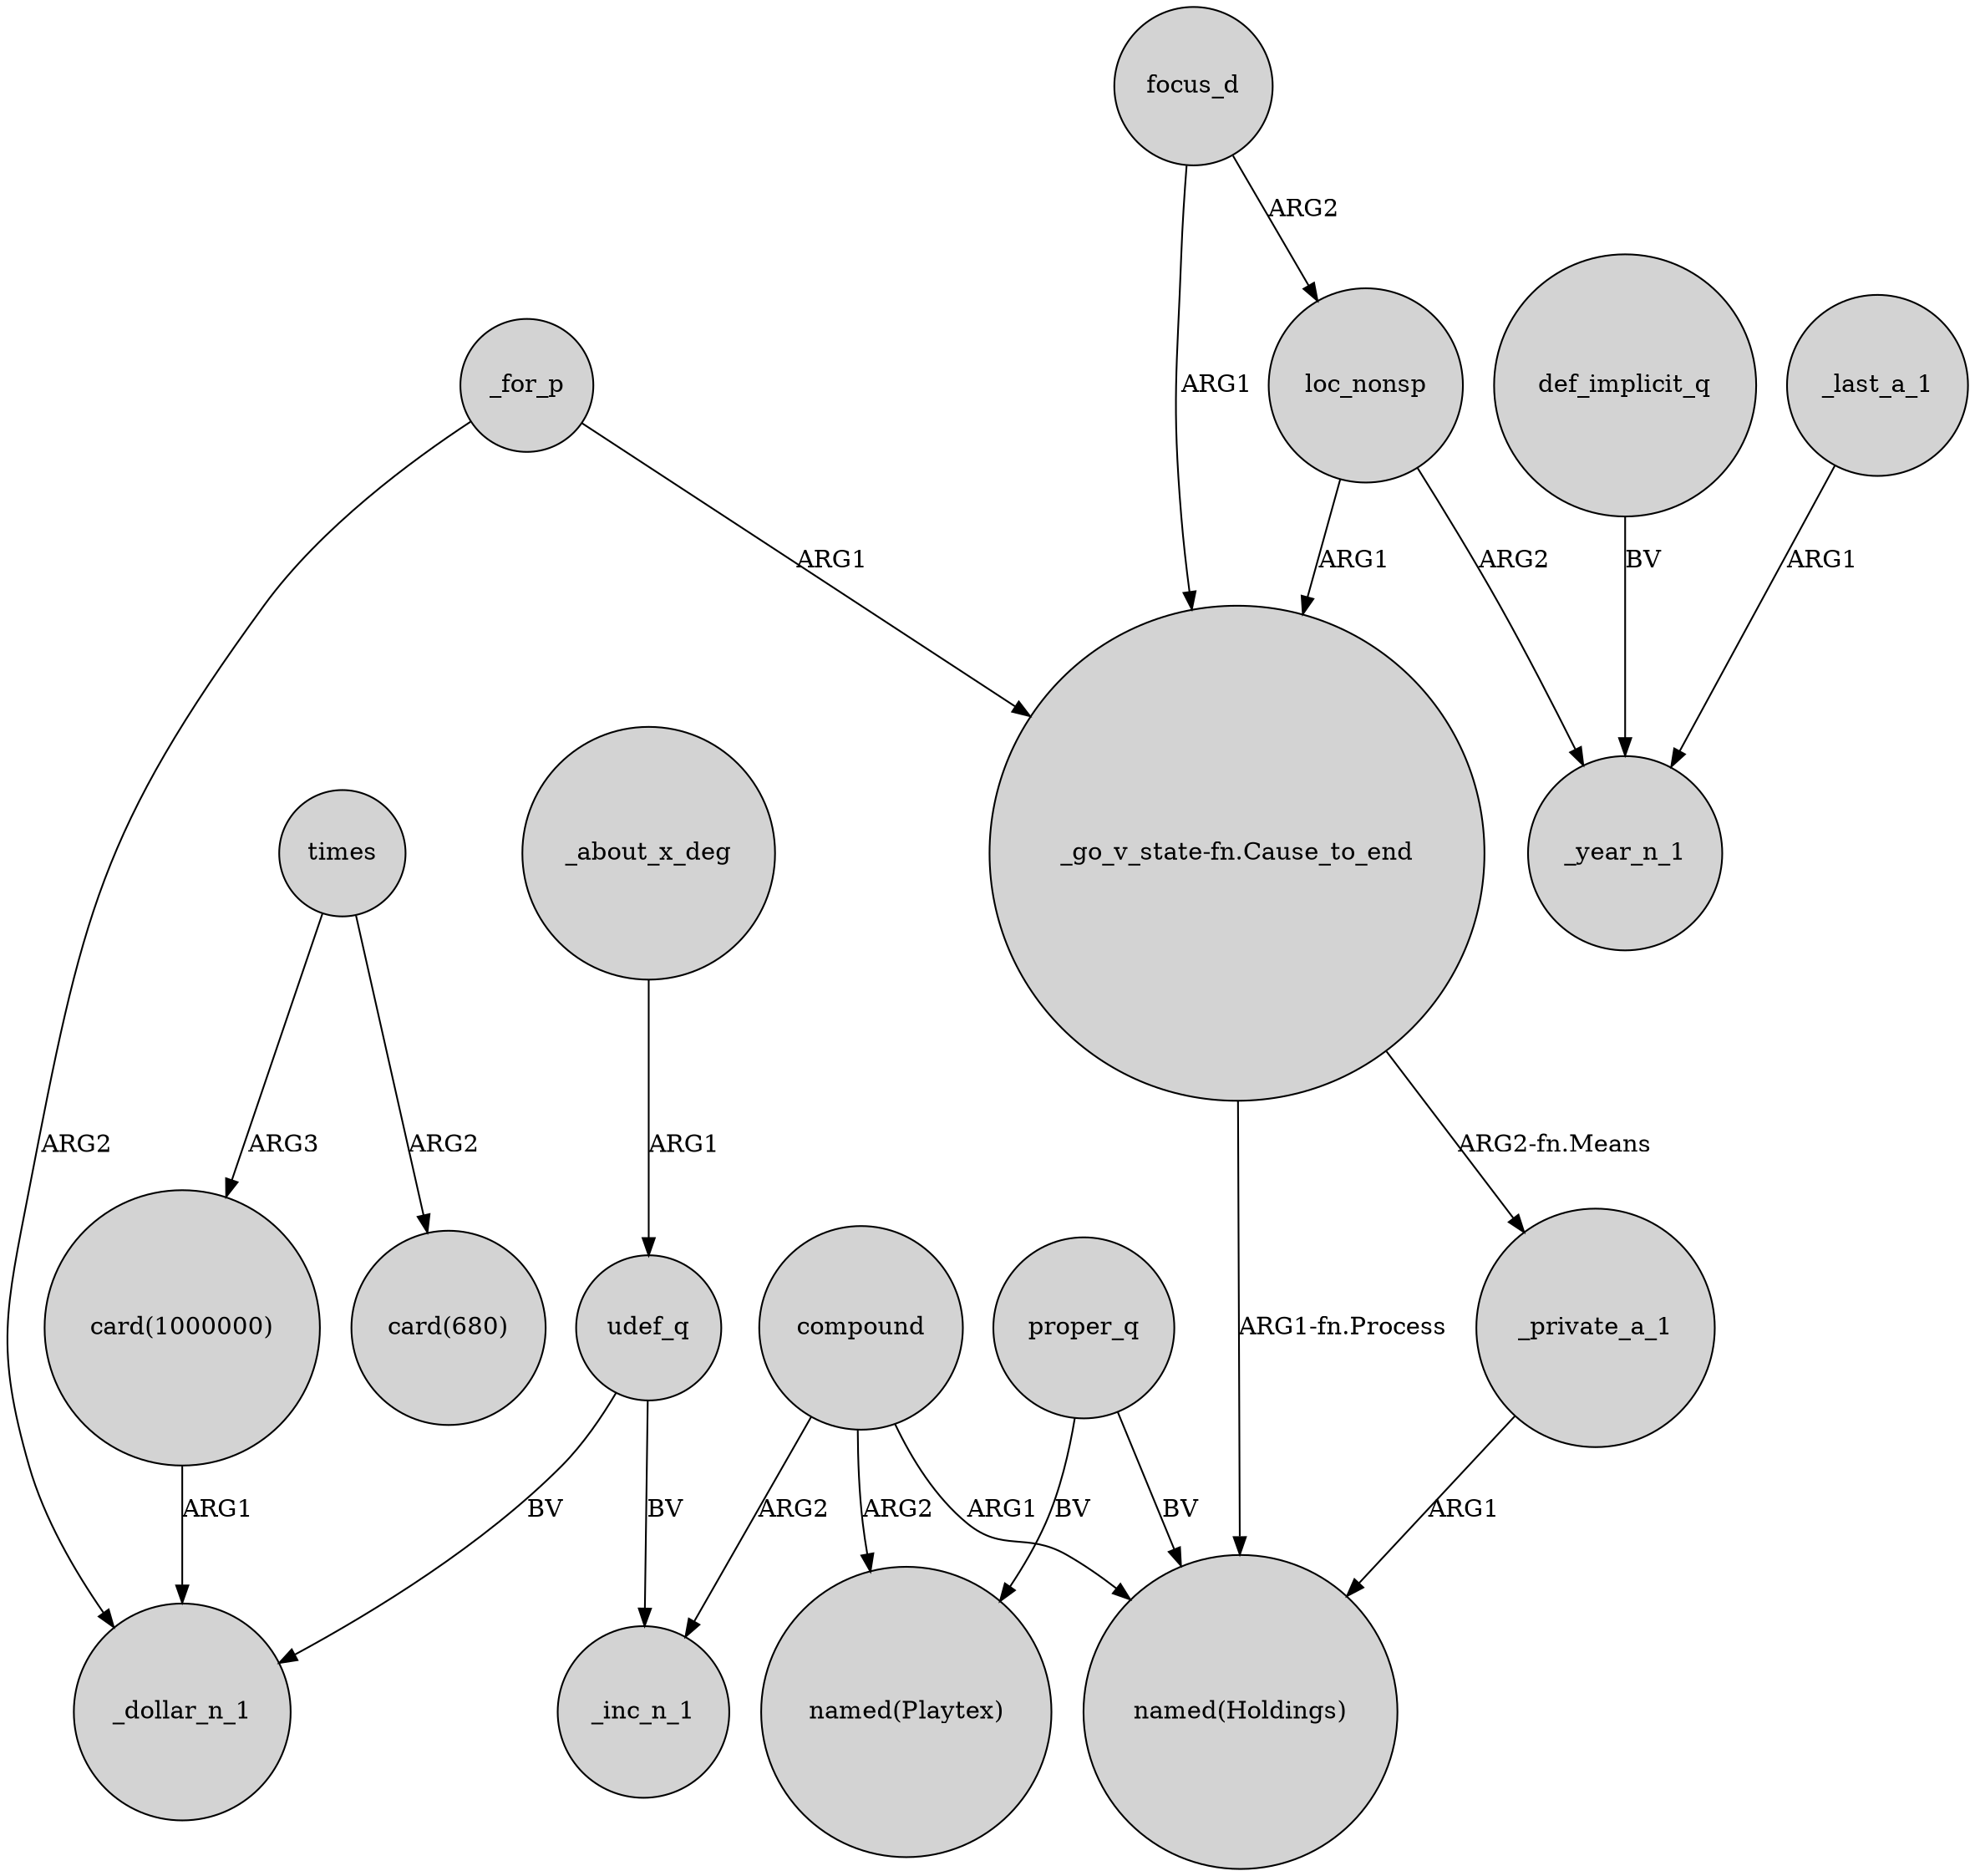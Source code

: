 digraph {
	node [shape=circle style=filled]
	_private_a_1 -> "named(Holdings)" [label=ARG1]
	focus_d -> "_go_v_state-fn.Cause_to_end" [label=ARG1]
	def_implicit_q -> _year_n_1 [label=BV]
	times -> "card(1000000)" [label=ARG3]
	focus_d -> loc_nonsp [label=ARG2]
	loc_nonsp -> _year_n_1 [label=ARG2]
	_about_x_deg -> udef_q [label=ARG1]
	compound -> "named(Playtex)" [label=ARG2]
	udef_q -> _inc_n_1 [label=BV]
	proper_q -> "named(Holdings)" [label=BV]
	"_go_v_state-fn.Cause_to_end" -> _private_a_1 [label="ARG2-fn.Means"]
	compound -> _inc_n_1 [label=ARG2]
	_for_p -> _dollar_n_1 [label=ARG2]
	_for_p -> "_go_v_state-fn.Cause_to_end" [label=ARG1]
	_last_a_1 -> _year_n_1 [label=ARG1]
	udef_q -> _dollar_n_1 [label=BV]
	"card(1000000)" -> _dollar_n_1 [label=ARG1]
	compound -> "named(Holdings)" [label=ARG1]
	"_go_v_state-fn.Cause_to_end" -> "named(Holdings)" [label="ARG1-fn.Process"]
	times -> "card(680)" [label=ARG2]
	proper_q -> "named(Playtex)" [label=BV]
	loc_nonsp -> "_go_v_state-fn.Cause_to_end" [label=ARG1]
}
